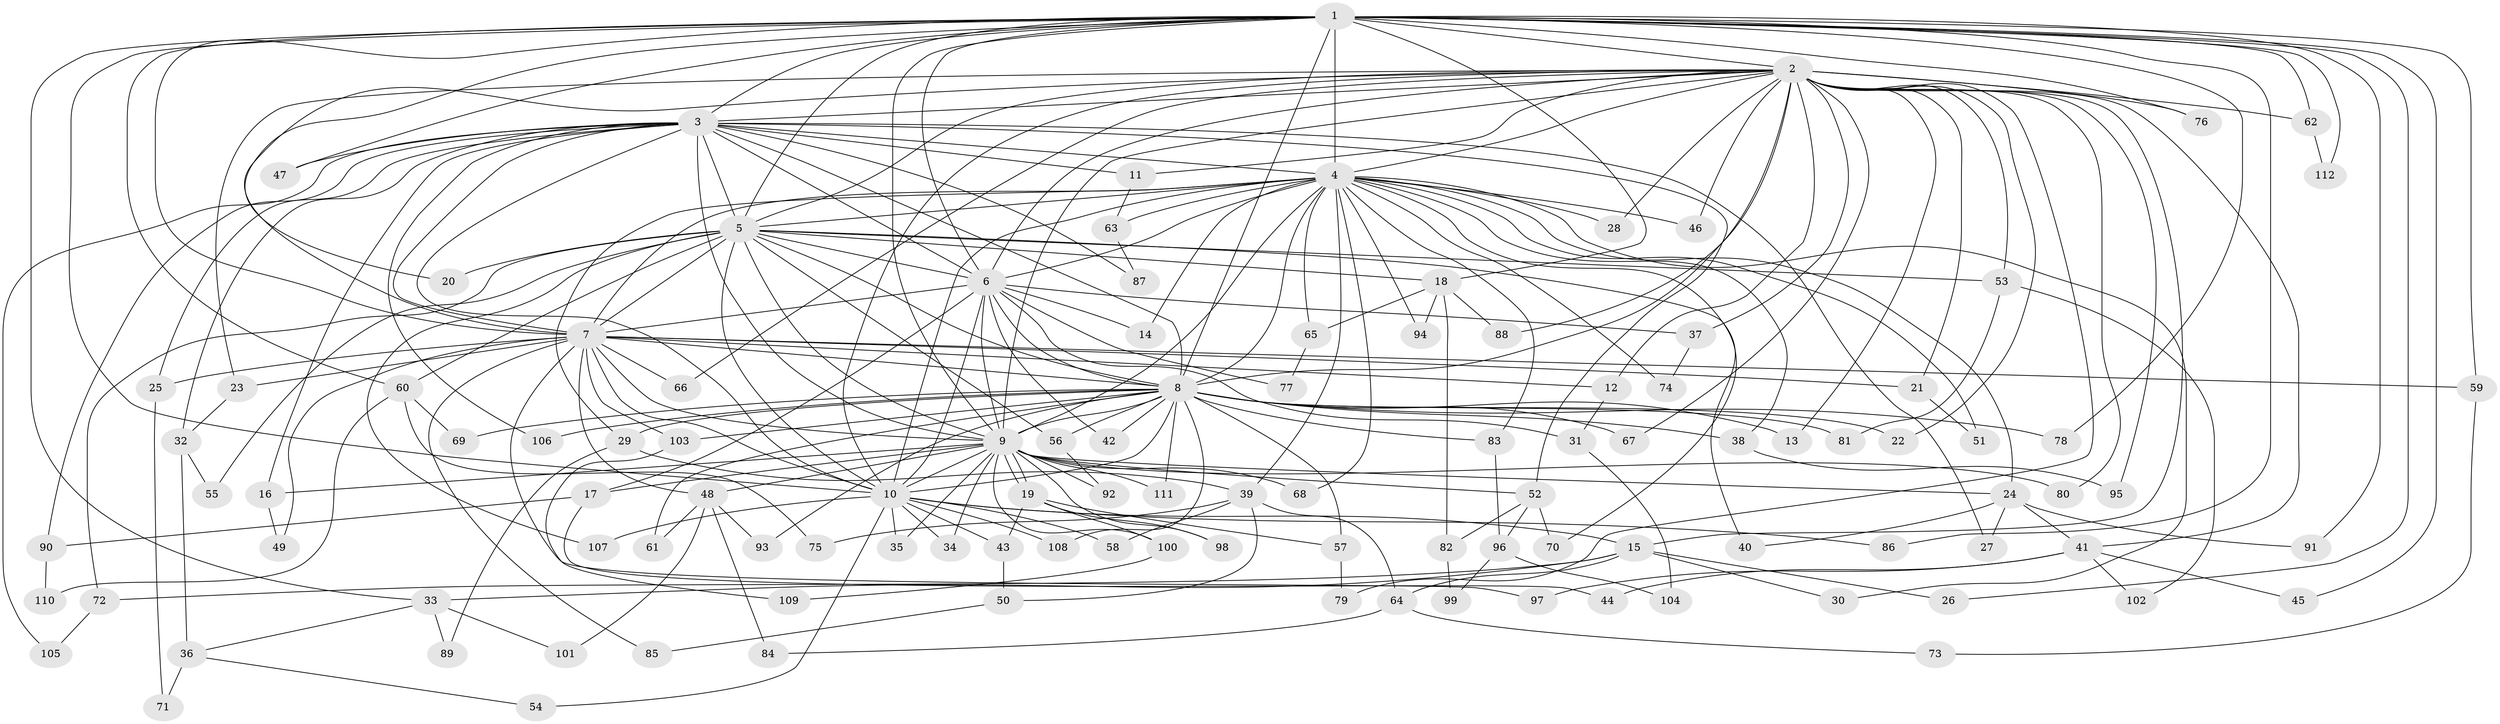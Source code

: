 // coarse degree distribution, {27: 0.024096385542168676, 21: 0.024096385542168676, 23: 0.012048192771084338, 14: 0.012048192771084338, 19: 0.012048192771084338, 26: 0.012048192771084338, 17: 0.012048192771084338, 4: 0.0963855421686747, 2: 0.5301204819277109, 7: 0.024096385542168676, 3: 0.1566265060240964, 6: 0.060240963855421686, 1: 0.024096385542168676}
// Generated by graph-tools (version 1.1) at 2025/23/03/03/25 07:23:43]
// undirected, 112 vertices, 249 edges
graph export_dot {
graph [start="1"]
  node [color=gray90,style=filled];
  1;
  2;
  3;
  4;
  5;
  6;
  7;
  8;
  9;
  10;
  11;
  12;
  13;
  14;
  15;
  16;
  17;
  18;
  19;
  20;
  21;
  22;
  23;
  24;
  25;
  26;
  27;
  28;
  29;
  30;
  31;
  32;
  33;
  34;
  35;
  36;
  37;
  38;
  39;
  40;
  41;
  42;
  43;
  44;
  45;
  46;
  47;
  48;
  49;
  50;
  51;
  52;
  53;
  54;
  55;
  56;
  57;
  58;
  59;
  60;
  61;
  62;
  63;
  64;
  65;
  66;
  67;
  68;
  69;
  70;
  71;
  72;
  73;
  74;
  75;
  76;
  77;
  78;
  79;
  80;
  81;
  82;
  83;
  84;
  85;
  86;
  87;
  88;
  89;
  90;
  91;
  92;
  93;
  94;
  95;
  96;
  97;
  98;
  99;
  100;
  101;
  102;
  103;
  104;
  105;
  106;
  107;
  108;
  109;
  110;
  111;
  112;
  1 -- 2;
  1 -- 3;
  1 -- 4;
  1 -- 5;
  1 -- 6;
  1 -- 7;
  1 -- 8;
  1 -- 9;
  1 -- 10;
  1 -- 18;
  1 -- 20;
  1 -- 26;
  1 -- 33;
  1 -- 45;
  1 -- 47;
  1 -- 59;
  1 -- 60;
  1 -- 62;
  1 -- 76;
  1 -- 78;
  1 -- 86;
  1 -- 91;
  1 -- 112;
  2 -- 3;
  2 -- 4;
  2 -- 5;
  2 -- 6;
  2 -- 7;
  2 -- 8;
  2 -- 9;
  2 -- 10;
  2 -- 11;
  2 -- 12;
  2 -- 13;
  2 -- 15;
  2 -- 21;
  2 -- 22;
  2 -- 23;
  2 -- 28;
  2 -- 37;
  2 -- 41;
  2 -- 46;
  2 -- 53;
  2 -- 62;
  2 -- 66;
  2 -- 67;
  2 -- 76;
  2 -- 79;
  2 -- 80;
  2 -- 88;
  2 -- 95;
  3 -- 4;
  3 -- 5;
  3 -- 6;
  3 -- 7;
  3 -- 8;
  3 -- 9;
  3 -- 10;
  3 -- 11;
  3 -- 16;
  3 -- 25;
  3 -- 27;
  3 -- 32;
  3 -- 47;
  3 -- 52;
  3 -- 87;
  3 -- 90;
  3 -- 105;
  3 -- 106;
  4 -- 5;
  4 -- 6;
  4 -- 7;
  4 -- 8;
  4 -- 9;
  4 -- 10;
  4 -- 14;
  4 -- 24;
  4 -- 28;
  4 -- 29;
  4 -- 30;
  4 -- 38;
  4 -- 39;
  4 -- 46;
  4 -- 51;
  4 -- 63;
  4 -- 65;
  4 -- 68;
  4 -- 70;
  4 -- 74;
  4 -- 83;
  4 -- 94;
  5 -- 6;
  5 -- 7;
  5 -- 8;
  5 -- 9;
  5 -- 10;
  5 -- 18;
  5 -- 20;
  5 -- 40;
  5 -- 53;
  5 -- 55;
  5 -- 56;
  5 -- 60;
  5 -- 72;
  5 -- 107;
  6 -- 7;
  6 -- 8;
  6 -- 9;
  6 -- 10;
  6 -- 14;
  6 -- 17;
  6 -- 31;
  6 -- 37;
  6 -- 42;
  6 -- 77;
  7 -- 8;
  7 -- 9;
  7 -- 10;
  7 -- 12;
  7 -- 21;
  7 -- 23;
  7 -- 25;
  7 -- 48;
  7 -- 49;
  7 -- 59;
  7 -- 66;
  7 -- 85;
  7 -- 97;
  7 -- 103;
  8 -- 9;
  8 -- 10;
  8 -- 13;
  8 -- 22;
  8 -- 29;
  8 -- 38;
  8 -- 42;
  8 -- 56;
  8 -- 57;
  8 -- 61;
  8 -- 67;
  8 -- 69;
  8 -- 78;
  8 -- 81;
  8 -- 83;
  8 -- 93;
  8 -- 103;
  8 -- 106;
  8 -- 108;
  8 -- 111;
  9 -- 10;
  9 -- 16;
  9 -- 17;
  9 -- 19;
  9 -- 19;
  9 -- 24;
  9 -- 34;
  9 -- 35;
  9 -- 48;
  9 -- 52;
  9 -- 68;
  9 -- 80;
  9 -- 92;
  9 -- 98;
  9 -- 100;
  9 -- 111;
  10 -- 15;
  10 -- 34;
  10 -- 35;
  10 -- 43;
  10 -- 54;
  10 -- 58;
  10 -- 86;
  10 -- 107;
  10 -- 108;
  11 -- 63;
  12 -- 31;
  15 -- 26;
  15 -- 30;
  15 -- 33;
  15 -- 64;
  15 -- 72;
  16 -- 49;
  17 -- 44;
  17 -- 90;
  18 -- 65;
  18 -- 82;
  18 -- 88;
  18 -- 94;
  19 -- 43;
  19 -- 57;
  19 -- 98;
  19 -- 100;
  21 -- 51;
  23 -- 32;
  24 -- 27;
  24 -- 40;
  24 -- 41;
  24 -- 91;
  25 -- 71;
  29 -- 39;
  29 -- 89;
  31 -- 104;
  32 -- 36;
  32 -- 55;
  33 -- 36;
  33 -- 89;
  33 -- 101;
  36 -- 54;
  36 -- 71;
  37 -- 74;
  38 -- 95;
  39 -- 50;
  39 -- 58;
  39 -- 64;
  39 -- 75;
  41 -- 44;
  41 -- 45;
  41 -- 97;
  41 -- 102;
  43 -- 50;
  48 -- 61;
  48 -- 84;
  48 -- 93;
  48 -- 101;
  50 -- 85;
  52 -- 70;
  52 -- 82;
  52 -- 96;
  53 -- 81;
  53 -- 102;
  56 -- 92;
  57 -- 79;
  59 -- 73;
  60 -- 69;
  60 -- 75;
  60 -- 110;
  62 -- 112;
  63 -- 87;
  64 -- 73;
  64 -- 84;
  65 -- 77;
  72 -- 105;
  82 -- 99;
  83 -- 96;
  90 -- 110;
  96 -- 99;
  96 -- 104;
  100 -- 109;
  103 -- 109;
}
